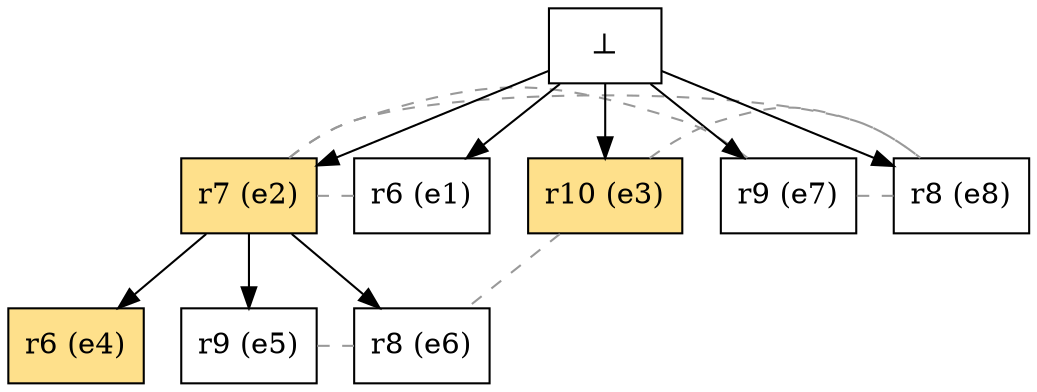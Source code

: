 digraph test {
  e2 -> e4;
  e2 -> e5;
  e2 -> e6;
  e0 -> e1;
  e0 -> e2;
  e0 -> e3;
  e0 -> e7;
  e0 -> e8;

//conflicts
  e1 -> e2 [arrowhead=none color=gray60 style=dashed constraint=false];
  e2 -> e7 [arrowhead=none color=gray60 style=dashed constraint=false];
  e2 -> e8 [arrowhead=none color=gray60 style=dashed constraint=false];
  e3 -> e6 [arrowhead=none color=gray60 style=dashed constraint=false];
  e3 -> e8 [arrowhead=none color=gray60 style=dashed constraint=false];
  e5 -> e6 [arrowhead=none color=gray60 style=dashed constraint=false];
  e7 -> e8 [arrowhead=none color=gray60 style=dashed constraint=false];

  e1 [color="black" fillcolor="white" label="r6 (e1)" shape=box style=filled];
  e2 [color="black" fillcolor="#fee08b" label="r7 (e2)" shape=box style=filled];
  e3 [color="black" fillcolor="#fee08b" label="r10 (e3)" shape=box style=filled];
  e4 [color="black" fillcolor="#fee08b" label="r6 (e4)" shape=box style=filled];
  e5 [color="black" fillcolor="white" label="r9 (e5)" shape=box style=filled];
  e6 [color="black" fillcolor="white" label="r8 (e6)" shape=box style=filled];
  e7 [color="black" fillcolor="white" label="r9 (e7)" shape=box style=filled];
  e8 [color="black" fillcolor="white" label="r8 (e8)" shape=box style=filled];
  e0 [fillcolor=white label="⊥" shape=box style=filled];
}
